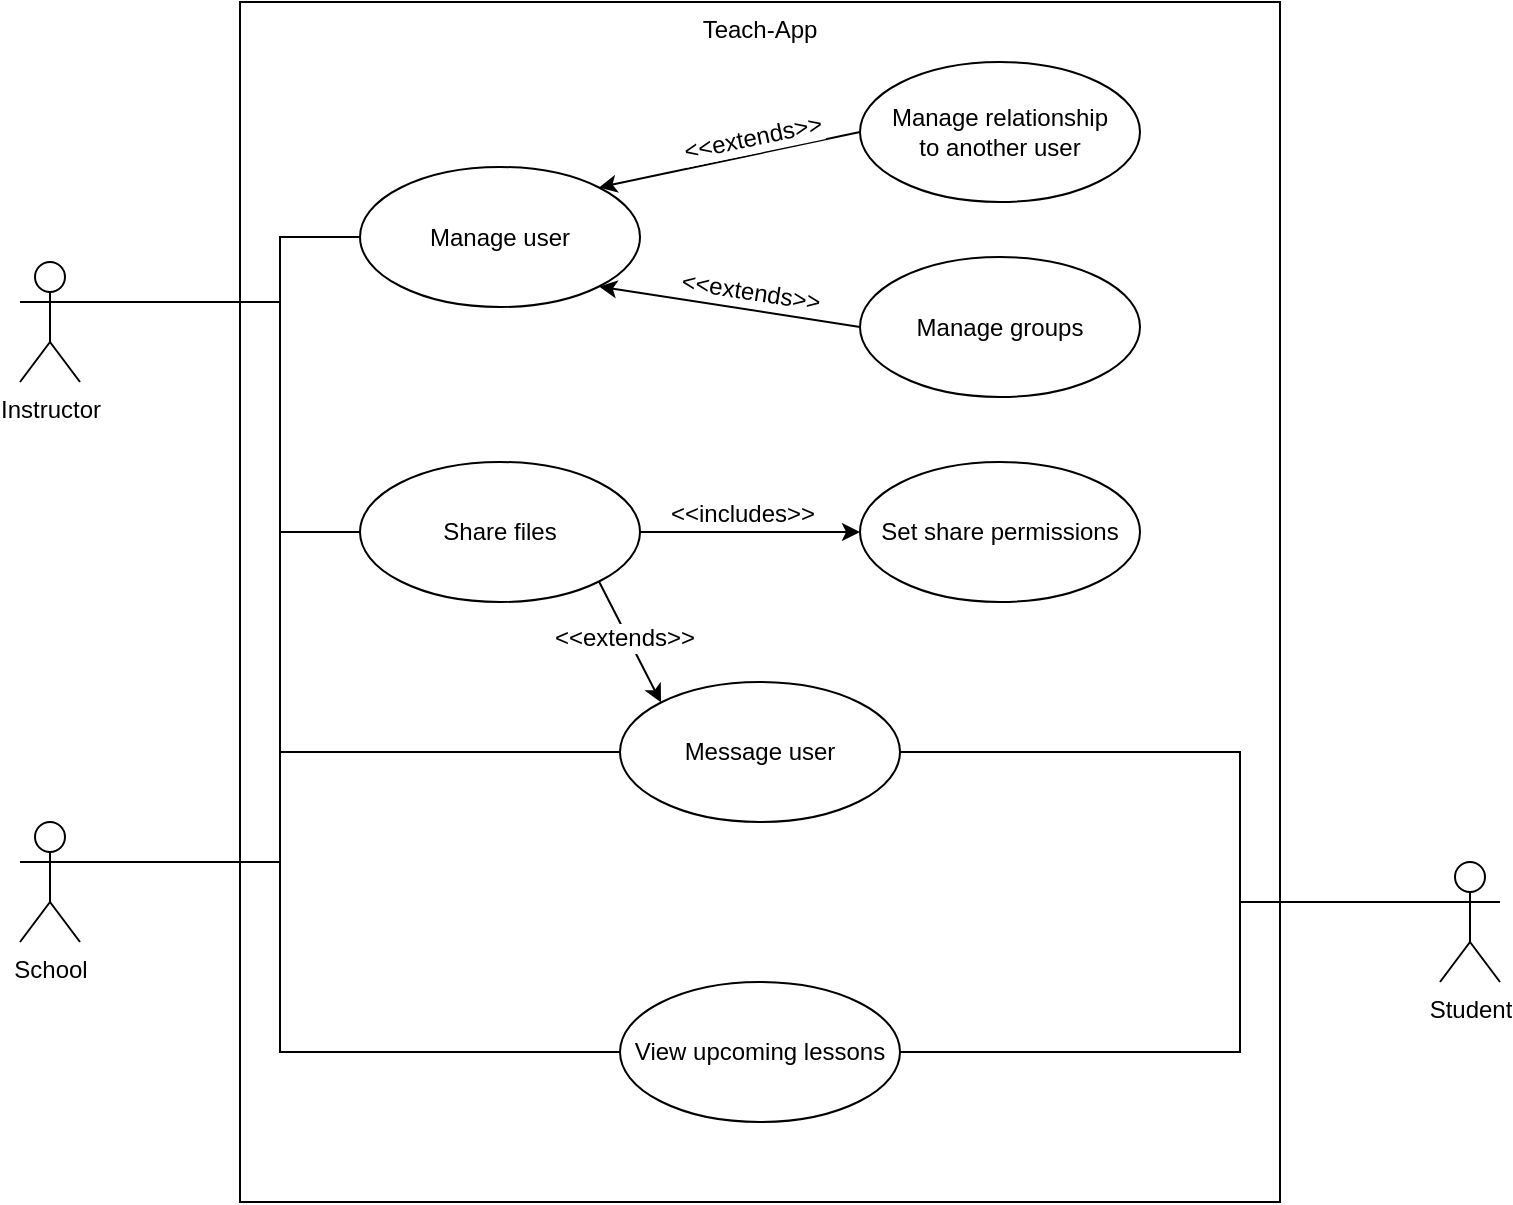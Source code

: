 <mxfile version="12.1.7" type="device" pages="1"><diagram id="7aV6JhF_n3q-H3RjMM2O" name="Page-1"><mxGraphModel dx="1185" dy="594" grid="1" gridSize="10" guides="1" tooltips="1" connect="1" arrows="1" fold="1" page="1" pageScale="1" pageWidth="850" pageHeight="1100" math="0" shadow="0"><root><mxCell id="0"/><mxCell id="1" parent="0"/><mxCell id="_RqG9hiaul0bnxrx1ffJ-1" value="Teach-App" style="whiteSpace=wrap;html=1;labelPosition=center;verticalLabelPosition=middle;align=center;verticalAlign=top;" vertex="1" parent="1"><mxGeometry x="200" y="200" width="520" height="600" as="geometry"/></mxCell><mxCell id="_RqG9hiaul0bnxrx1ffJ-42" style="edgeStyle=orthogonalEdgeStyle;rounded=0;orthogonalLoop=1;jettySize=auto;html=1;exitX=1;exitY=0.333;exitDx=0;exitDy=0;exitPerimeter=0;entryX=0;entryY=0.5;entryDx=0;entryDy=0;endArrow=none;endFill=0;" edge="1" parent="1" source="_RqG9hiaul0bnxrx1ffJ-2" target="_RqG9hiaul0bnxrx1ffJ-9"><mxGeometry relative="1" as="geometry"><Array as="points"><mxPoint x="220" y="350"/><mxPoint x="220" y="318"/></Array></mxGeometry></mxCell><mxCell id="_RqG9hiaul0bnxrx1ffJ-43" style="edgeStyle=orthogonalEdgeStyle;rounded=0;orthogonalLoop=1;jettySize=auto;html=1;exitX=1;exitY=0.333;exitDx=0;exitDy=0;exitPerimeter=0;entryX=0;entryY=0.5;entryDx=0;entryDy=0;endArrow=none;endFill=0;" edge="1" parent="1" source="_RqG9hiaul0bnxrx1ffJ-2" target="_RqG9hiaul0bnxrx1ffJ-8"><mxGeometry relative="1" as="geometry"><Array as="points"><mxPoint x="220" y="350"/><mxPoint x="220" y="465"/></Array></mxGeometry></mxCell><mxCell id="_RqG9hiaul0bnxrx1ffJ-44" style="edgeStyle=orthogonalEdgeStyle;rounded=0;orthogonalLoop=1;jettySize=auto;html=1;exitX=1;exitY=0.333;exitDx=0;exitDy=0;exitPerimeter=0;entryX=0;entryY=0.5;entryDx=0;entryDy=0;endArrow=none;endFill=0;" edge="1" parent="1" source="_RqG9hiaul0bnxrx1ffJ-2" target="_RqG9hiaul0bnxrx1ffJ-7"><mxGeometry relative="1" as="geometry"><Array as="points"><mxPoint x="220" y="350"/><mxPoint x="220" y="725"/></Array></mxGeometry></mxCell><mxCell id="_RqG9hiaul0bnxrx1ffJ-45" style="edgeStyle=orthogonalEdgeStyle;rounded=0;orthogonalLoop=1;jettySize=auto;html=1;exitX=1;exitY=0.333;exitDx=0;exitDy=0;exitPerimeter=0;endArrow=none;endFill=0;entryX=0;entryY=0.5;entryDx=0;entryDy=0;" edge="1" parent="1" source="_RqG9hiaul0bnxrx1ffJ-2" target="_RqG9hiaul0bnxrx1ffJ-10"><mxGeometry relative="1" as="geometry"><Array as="points"><mxPoint x="220" y="350"/><mxPoint x="220" y="575"/></Array></mxGeometry></mxCell><mxCell id="_RqG9hiaul0bnxrx1ffJ-2" value="Instructor" style="shape=umlActor;verticalLabelPosition=bottom;labelBackgroundColor=#ffffff;verticalAlign=top;html=1;" vertex="1" parent="1"><mxGeometry x="90" y="330" width="30" height="60" as="geometry"/></mxCell><mxCell id="_RqG9hiaul0bnxrx1ffJ-40" style="edgeStyle=orthogonalEdgeStyle;rounded=0;jumpStyle=none;orthogonalLoop=1;jettySize=auto;html=1;exitX=0;exitY=0.333;exitDx=0;exitDy=0;exitPerimeter=0;entryX=1;entryY=0.5;entryDx=0;entryDy=0;endArrow=none;endFill=0;strokeColor=#000000;" edge="1" parent="1" source="_RqG9hiaul0bnxrx1ffJ-3" target="_RqG9hiaul0bnxrx1ffJ-10"><mxGeometry relative="1" as="geometry"><Array as="points"><mxPoint x="700" y="650"/><mxPoint x="700" y="575"/></Array></mxGeometry></mxCell><mxCell id="_RqG9hiaul0bnxrx1ffJ-41" style="edgeStyle=orthogonalEdgeStyle;rounded=0;orthogonalLoop=1;jettySize=auto;html=1;exitX=0;exitY=0.333;exitDx=0;exitDy=0;exitPerimeter=0;entryX=1;entryY=0.5;entryDx=0;entryDy=0;endArrow=none;endFill=0;" edge="1" parent="1" source="_RqG9hiaul0bnxrx1ffJ-3" target="_RqG9hiaul0bnxrx1ffJ-7"><mxGeometry relative="1" as="geometry"><Array as="points"><mxPoint x="700" y="650"/><mxPoint x="700" y="725"/></Array></mxGeometry></mxCell><mxCell id="_RqG9hiaul0bnxrx1ffJ-3" value="Student" style="shape=umlActor;verticalLabelPosition=bottom;labelBackgroundColor=#ffffff;verticalAlign=top;html=1;" vertex="1" parent="1"><mxGeometry x="800" y="630" width="30" height="60" as="geometry"/></mxCell><mxCell id="_RqG9hiaul0bnxrx1ffJ-46" style="edgeStyle=orthogonalEdgeStyle;rounded=0;orthogonalLoop=1;jettySize=auto;html=1;exitX=1;exitY=0.333;exitDx=0;exitDy=0;exitPerimeter=0;entryX=0;entryY=0.5;entryDx=0;entryDy=0;endArrow=none;endFill=0;" edge="1" parent="1" source="_RqG9hiaul0bnxrx1ffJ-4" target="_RqG9hiaul0bnxrx1ffJ-10"><mxGeometry relative="1" as="geometry"><Array as="points"><mxPoint x="220" y="630"/><mxPoint x="220" y="575"/></Array></mxGeometry></mxCell><mxCell id="_RqG9hiaul0bnxrx1ffJ-47" style="edgeStyle=orthogonalEdgeStyle;rounded=0;orthogonalLoop=1;jettySize=auto;html=1;exitX=1;exitY=0.333;exitDx=0;exitDy=0;exitPerimeter=0;entryX=0;entryY=0.5;entryDx=0;entryDy=0;endArrow=none;endFill=0;" edge="1" parent="1" source="_RqG9hiaul0bnxrx1ffJ-4" target="_RqG9hiaul0bnxrx1ffJ-7"><mxGeometry relative="1" as="geometry"><Array as="points"><mxPoint x="220" y="630"/><mxPoint x="220" y="725"/></Array></mxGeometry></mxCell><mxCell id="_RqG9hiaul0bnxrx1ffJ-48" style="edgeStyle=orthogonalEdgeStyle;rounded=0;orthogonalLoop=1;jettySize=auto;html=1;exitX=1;exitY=0.333;exitDx=0;exitDy=0;exitPerimeter=0;entryX=0;entryY=0.5;entryDx=0;entryDy=0;endArrow=none;endFill=0;" edge="1" parent="1" source="_RqG9hiaul0bnxrx1ffJ-4" target="_RqG9hiaul0bnxrx1ffJ-9"><mxGeometry relative="1" as="geometry"><Array as="points"><mxPoint x="220" y="630"/><mxPoint x="220" y="318"/></Array></mxGeometry></mxCell><mxCell id="_RqG9hiaul0bnxrx1ffJ-49" style="edgeStyle=orthogonalEdgeStyle;rounded=0;orthogonalLoop=1;jettySize=auto;html=1;exitX=1;exitY=0.333;exitDx=0;exitDy=0;exitPerimeter=0;entryX=0;entryY=0.5;entryDx=0;entryDy=0;endArrow=none;endFill=0;" edge="1" parent="1" source="_RqG9hiaul0bnxrx1ffJ-4" target="_RqG9hiaul0bnxrx1ffJ-8"><mxGeometry relative="1" as="geometry"><Array as="points"><mxPoint x="220" y="630"/><mxPoint x="220" y="465"/></Array></mxGeometry></mxCell><mxCell id="_RqG9hiaul0bnxrx1ffJ-4" value="School" style="shape=umlActor;verticalLabelPosition=bottom;labelBackgroundColor=#ffffff;verticalAlign=top;html=1;" vertex="1" parent="1"><mxGeometry x="90" y="610" width="30" height="60" as="geometry"/></mxCell><mxCell id="_RqG9hiaul0bnxrx1ffJ-7" value="View upcoming lessons" style="ellipse;whiteSpace=wrap;html=1;" vertex="1" parent="1"><mxGeometry x="390" y="690" width="140" height="70" as="geometry"/></mxCell><mxCell id="_RqG9hiaul0bnxrx1ffJ-32" style="edgeStyle=none;rounded=0;orthogonalLoop=1;jettySize=auto;html=1;exitX=1;exitY=0.5;exitDx=0;exitDy=0;entryX=0;entryY=0.5;entryDx=0;entryDy=0;endArrow=classic;endFill=1;jumpStyle=none;strokeColor=#000000;" edge="1" parent="1" source="_RqG9hiaul0bnxrx1ffJ-8" target="_RqG9hiaul0bnxrx1ffJ-24"><mxGeometry relative="1" as="geometry"/></mxCell><mxCell id="_RqG9hiaul0bnxrx1ffJ-34" value="&amp;lt;&amp;lt;includes&amp;gt;&amp;gt;" style="text;html=1;resizable=0;points=[];align=center;verticalAlign=middle;labelBackgroundColor=#ffffff;" vertex="1" connectable="0" parent="_RqG9hiaul0bnxrx1ffJ-32"><mxGeometry x="0.463" relative="1" as="geometry"><mxPoint x="-29.5" y="-9" as="offset"/></mxGeometry></mxCell><mxCell id="_RqG9hiaul0bnxrx1ffJ-52" style="rounded=0;orthogonalLoop=1;jettySize=auto;html=1;exitX=0;exitY=0;exitDx=0;exitDy=0;entryX=1;entryY=1;entryDx=0;entryDy=0;startArrow=classic;startFill=1;endArrow=none;endFill=0;" edge="1" parent="1" source="_RqG9hiaul0bnxrx1ffJ-10" target="_RqG9hiaul0bnxrx1ffJ-8"><mxGeometry relative="1" as="geometry"/></mxCell><mxCell id="_RqG9hiaul0bnxrx1ffJ-53" value="&amp;lt;&amp;lt;extends&amp;gt;&amp;gt;" style="text;html=1;resizable=0;points=[];align=center;verticalAlign=middle;labelBackgroundColor=#ffffff;rotation=0;" vertex="1" connectable="0" parent="_RqG9hiaul0bnxrx1ffJ-52"><mxGeometry x="0.544" y="2" relative="1" as="geometry"><mxPoint x="6.5" y="13" as="offset"/></mxGeometry></mxCell><mxCell id="_RqG9hiaul0bnxrx1ffJ-8" value="Share files" style="ellipse;whiteSpace=wrap;html=1;" vertex="1" parent="1"><mxGeometry x="260" y="430" width="140" height="70" as="geometry"/></mxCell><mxCell id="_RqG9hiaul0bnxrx1ffJ-37" style="edgeStyle=none;rounded=0;jumpStyle=none;orthogonalLoop=1;jettySize=auto;html=1;exitX=1;exitY=0;exitDx=0;exitDy=0;entryX=0;entryY=0.5;entryDx=0;entryDy=0;endArrow=none;endFill=0;strokeColor=#000000;startArrow=classic;startFill=1;" edge="1" parent="1" source="_RqG9hiaul0bnxrx1ffJ-9" target="_RqG9hiaul0bnxrx1ffJ-35"><mxGeometry relative="1" as="geometry"/></mxCell><mxCell id="_RqG9hiaul0bnxrx1ffJ-54" value="&amp;lt;&amp;lt;extends&amp;gt;&amp;gt;" style="text;html=1;resizable=0;points=[];align=center;verticalAlign=middle;labelBackgroundColor=#ffffff;rotation=-11.7;" vertex="1" connectable="0" parent="_RqG9hiaul0bnxrx1ffJ-37"><mxGeometry x="0.402" y="1" relative="1" as="geometry"><mxPoint x="-15" y="-5" as="offset"/></mxGeometry></mxCell><mxCell id="_RqG9hiaul0bnxrx1ffJ-39" style="rounded=0;jumpStyle=none;orthogonalLoop=1;jettySize=auto;html=1;exitX=1;exitY=1;exitDx=0;exitDy=0;entryX=0;entryY=0.5;entryDx=0;entryDy=0;endArrow=none;endFill=0;strokeColor=#000000;startArrow=classic;startFill=1;" edge="1" parent="1" source="_RqG9hiaul0bnxrx1ffJ-9" target="_RqG9hiaul0bnxrx1ffJ-36"><mxGeometry relative="1" as="geometry"/></mxCell><mxCell id="_RqG9hiaul0bnxrx1ffJ-51" value="&amp;lt;&amp;lt;extends&amp;gt;&amp;gt;" style="text;html=1;resizable=0;points=[];align=center;verticalAlign=middle;labelBackgroundColor=#ffffff;rotation=8.8;" vertex="1" connectable="0" parent="_RqG9hiaul0bnxrx1ffJ-39"><mxGeometry x="0.366" relative="1" as="geometry"><mxPoint x="-13.5" y="-11" as="offset"/></mxGeometry></mxCell><mxCell id="_RqG9hiaul0bnxrx1ffJ-9" value="Manage user" style="ellipse;whiteSpace=wrap;html=1;" vertex="1" parent="1"><mxGeometry x="260" y="282.5" width="140" height="70" as="geometry"/></mxCell><mxCell id="_RqG9hiaul0bnxrx1ffJ-10" value="Message user" style="ellipse;whiteSpace=wrap;html=1;" vertex="1" parent="1"><mxGeometry x="390" y="540" width="140" height="70" as="geometry"/></mxCell><mxCell id="_RqG9hiaul0bnxrx1ffJ-24" value="Set share permissions" style="ellipse;whiteSpace=wrap;html=1;" vertex="1" parent="1"><mxGeometry x="510" y="430" width="140" height="70" as="geometry"/></mxCell><mxCell id="_RqG9hiaul0bnxrx1ffJ-35" value="Manage relationship&lt;br&gt;to another user" style="ellipse;whiteSpace=wrap;html=1;" vertex="1" parent="1"><mxGeometry x="510" y="230" width="140" height="70" as="geometry"/></mxCell><mxCell id="_RqG9hiaul0bnxrx1ffJ-36" value="Manage groups" style="ellipse;whiteSpace=wrap;html=1;" vertex="1" parent="1"><mxGeometry x="510" y="327.5" width="140" height="70" as="geometry"/></mxCell></root></mxGraphModel></diagram></mxfile>